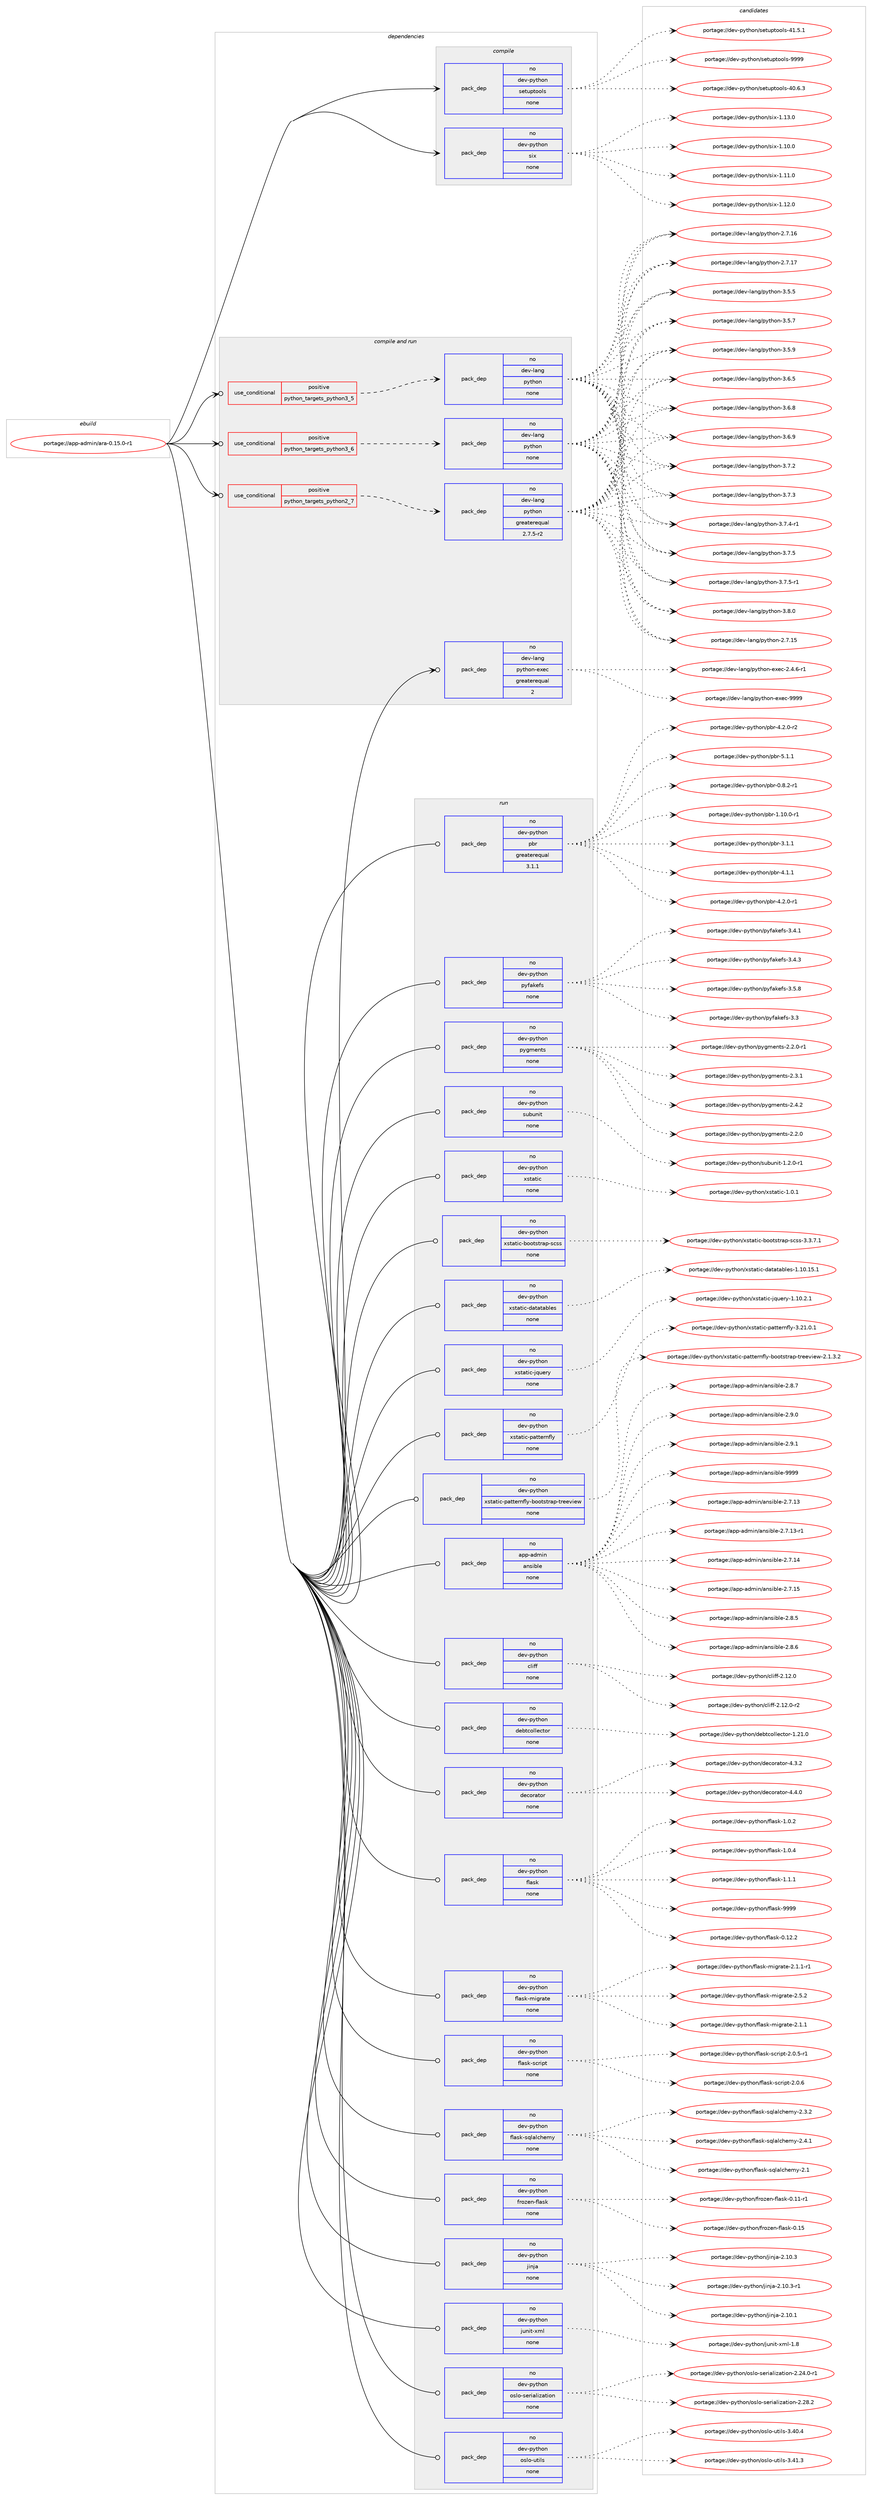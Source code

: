digraph prolog {

# *************
# Graph options
# *************

newrank=true;
concentrate=true;
compound=true;
graph [rankdir=LR,fontname=Helvetica,fontsize=10,ranksep=1.5];#, ranksep=2.5, nodesep=0.2];
edge  [arrowhead=vee];
node  [fontname=Helvetica,fontsize=10];

# **********
# The ebuild
# **********

subgraph cluster_leftcol {
color=gray;
rank=same;
label=<<i>ebuild</i>>;
id [label="portage://app-admin/ara-0.15.0-r1", color=red, width=4, href="../app-admin/ara-0.15.0-r1.svg"];
}

# ****************
# The dependencies
# ****************

subgraph cluster_midcol {
color=gray;
label=<<i>dependencies</i>>;
subgraph cluster_compile {
fillcolor="#eeeeee";
style=filled;
label=<<i>compile</i>>;
subgraph pack1042 {
dependency1265 [label=<<TABLE BORDER="0" CELLBORDER="1" CELLSPACING="0" CELLPADDING="4" WIDTH="220"><TR><TD ROWSPAN="6" CELLPADDING="30">pack_dep</TD></TR><TR><TD WIDTH="110">no</TD></TR><TR><TD>dev-python</TD></TR><TR><TD>setuptools</TD></TR><TR><TD>none</TD></TR><TR><TD></TD></TR></TABLE>>, shape=none, color=blue];
}
id:e -> dependency1265:w [weight=20,style="solid",arrowhead="vee"];
subgraph pack1043 {
dependency1266 [label=<<TABLE BORDER="0" CELLBORDER="1" CELLSPACING="0" CELLPADDING="4" WIDTH="220"><TR><TD ROWSPAN="6" CELLPADDING="30">pack_dep</TD></TR><TR><TD WIDTH="110">no</TD></TR><TR><TD>dev-python</TD></TR><TR><TD>six</TD></TR><TR><TD>none</TD></TR><TR><TD></TD></TR></TABLE>>, shape=none, color=blue];
}
id:e -> dependency1266:w [weight=20,style="solid",arrowhead="vee"];
}
subgraph cluster_compileandrun {
fillcolor="#eeeeee";
style=filled;
label=<<i>compile and run</i>>;
subgraph cond208 {
dependency1267 [label=<<TABLE BORDER="0" CELLBORDER="1" CELLSPACING="0" CELLPADDING="4"><TR><TD ROWSPAN="3" CELLPADDING="10">use_conditional</TD></TR><TR><TD>positive</TD></TR><TR><TD>python_targets_python2_7</TD></TR></TABLE>>, shape=none, color=red];
subgraph pack1044 {
dependency1268 [label=<<TABLE BORDER="0" CELLBORDER="1" CELLSPACING="0" CELLPADDING="4" WIDTH="220"><TR><TD ROWSPAN="6" CELLPADDING="30">pack_dep</TD></TR><TR><TD WIDTH="110">no</TD></TR><TR><TD>dev-lang</TD></TR><TR><TD>python</TD></TR><TR><TD>greaterequal</TD></TR><TR><TD>2.7.5-r2</TD></TR></TABLE>>, shape=none, color=blue];
}
dependency1267:e -> dependency1268:w [weight=20,style="dashed",arrowhead="vee"];
}
id:e -> dependency1267:w [weight=20,style="solid",arrowhead="odotvee"];
subgraph cond209 {
dependency1269 [label=<<TABLE BORDER="0" CELLBORDER="1" CELLSPACING="0" CELLPADDING="4"><TR><TD ROWSPAN="3" CELLPADDING="10">use_conditional</TD></TR><TR><TD>positive</TD></TR><TR><TD>python_targets_python3_5</TD></TR></TABLE>>, shape=none, color=red];
subgraph pack1045 {
dependency1270 [label=<<TABLE BORDER="0" CELLBORDER="1" CELLSPACING="0" CELLPADDING="4" WIDTH="220"><TR><TD ROWSPAN="6" CELLPADDING="30">pack_dep</TD></TR><TR><TD WIDTH="110">no</TD></TR><TR><TD>dev-lang</TD></TR><TR><TD>python</TD></TR><TR><TD>none</TD></TR><TR><TD></TD></TR></TABLE>>, shape=none, color=blue];
}
dependency1269:e -> dependency1270:w [weight=20,style="dashed",arrowhead="vee"];
}
id:e -> dependency1269:w [weight=20,style="solid",arrowhead="odotvee"];
subgraph cond210 {
dependency1271 [label=<<TABLE BORDER="0" CELLBORDER="1" CELLSPACING="0" CELLPADDING="4"><TR><TD ROWSPAN="3" CELLPADDING="10">use_conditional</TD></TR><TR><TD>positive</TD></TR><TR><TD>python_targets_python3_6</TD></TR></TABLE>>, shape=none, color=red];
subgraph pack1046 {
dependency1272 [label=<<TABLE BORDER="0" CELLBORDER="1" CELLSPACING="0" CELLPADDING="4" WIDTH="220"><TR><TD ROWSPAN="6" CELLPADDING="30">pack_dep</TD></TR><TR><TD WIDTH="110">no</TD></TR><TR><TD>dev-lang</TD></TR><TR><TD>python</TD></TR><TR><TD>none</TD></TR><TR><TD></TD></TR></TABLE>>, shape=none, color=blue];
}
dependency1271:e -> dependency1272:w [weight=20,style="dashed",arrowhead="vee"];
}
id:e -> dependency1271:w [weight=20,style="solid",arrowhead="odotvee"];
subgraph pack1047 {
dependency1273 [label=<<TABLE BORDER="0" CELLBORDER="1" CELLSPACING="0" CELLPADDING="4" WIDTH="220"><TR><TD ROWSPAN="6" CELLPADDING="30">pack_dep</TD></TR><TR><TD WIDTH="110">no</TD></TR><TR><TD>dev-lang</TD></TR><TR><TD>python-exec</TD></TR><TR><TD>greaterequal</TD></TR><TR><TD>2</TD></TR></TABLE>>, shape=none, color=blue];
}
id:e -> dependency1273:w [weight=20,style="solid",arrowhead="odotvee"];
}
subgraph cluster_run {
fillcolor="#eeeeee";
style=filled;
label=<<i>run</i>>;
subgraph pack1048 {
dependency1274 [label=<<TABLE BORDER="0" CELLBORDER="1" CELLSPACING="0" CELLPADDING="4" WIDTH="220"><TR><TD ROWSPAN="6" CELLPADDING="30">pack_dep</TD></TR><TR><TD WIDTH="110">no</TD></TR><TR><TD>app-admin</TD></TR><TR><TD>ansible</TD></TR><TR><TD>none</TD></TR><TR><TD></TD></TR></TABLE>>, shape=none, color=blue];
}
id:e -> dependency1274:w [weight=20,style="solid",arrowhead="odot"];
subgraph pack1049 {
dependency1275 [label=<<TABLE BORDER="0" CELLBORDER="1" CELLSPACING="0" CELLPADDING="4" WIDTH="220"><TR><TD ROWSPAN="6" CELLPADDING="30">pack_dep</TD></TR><TR><TD WIDTH="110">no</TD></TR><TR><TD>dev-python</TD></TR><TR><TD>cliff</TD></TR><TR><TD>none</TD></TR><TR><TD></TD></TR></TABLE>>, shape=none, color=blue];
}
id:e -> dependency1275:w [weight=20,style="solid",arrowhead="odot"];
subgraph pack1050 {
dependency1276 [label=<<TABLE BORDER="0" CELLBORDER="1" CELLSPACING="0" CELLPADDING="4" WIDTH="220"><TR><TD ROWSPAN="6" CELLPADDING="30">pack_dep</TD></TR><TR><TD WIDTH="110">no</TD></TR><TR><TD>dev-python</TD></TR><TR><TD>debtcollector</TD></TR><TR><TD>none</TD></TR><TR><TD></TD></TR></TABLE>>, shape=none, color=blue];
}
id:e -> dependency1276:w [weight=20,style="solid",arrowhead="odot"];
subgraph pack1051 {
dependency1277 [label=<<TABLE BORDER="0" CELLBORDER="1" CELLSPACING="0" CELLPADDING="4" WIDTH="220"><TR><TD ROWSPAN="6" CELLPADDING="30">pack_dep</TD></TR><TR><TD WIDTH="110">no</TD></TR><TR><TD>dev-python</TD></TR><TR><TD>decorator</TD></TR><TR><TD>none</TD></TR><TR><TD></TD></TR></TABLE>>, shape=none, color=blue];
}
id:e -> dependency1277:w [weight=20,style="solid",arrowhead="odot"];
subgraph pack1052 {
dependency1278 [label=<<TABLE BORDER="0" CELLBORDER="1" CELLSPACING="0" CELLPADDING="4" WIDTH="220"><TR><TD ROWSPAN="6" CELLPADDING="30">pack_dep</TD></TR><TR><TD WIDTH="110">no</TD></TR><TR><TD>dev-python</TD></TR><TR><TD>flask</TD></TR><TR><TD>none</TD></TR><TR><TD></TD></TR></TABLE>>, shape=none, color=blue];
}
id:e -> dependency1278:w [weight=20,style="solid",arrowhead="odot"];
subgraph pack1053 {
dependency1279 [label=<<TABLE BORDER="0" CELLBORDER="1" CELLSPACING="0" CELLPADDING="4" WIDTH="220"><TR><TD ROWSPAN="6" CELLPADDING="30">pack_dep</TD></TR><TR><TD WIDTH="110">no</TD></TR><TR><TD>dev-python</TD></TR><TR><TD>flask-migrate</TD></TR><TR><TD>none</TD></TR><TR><TD></TD></TR></TABLE>>, shape=none, color=blue];
}
id:e -> dependency1279:w [weight=20,style="solid",arrowhead="odot"];
subgraph pack1054 {
dependency1280 [label=<<TABLE BORDER="0" CELLBORDER="1" CELLSPACING="0" CELLPADDING="4" WIDTH="220"><TR><TD ROWSPAN="6" CELLPADDING="30">pack_dep</TD></TR><TR><TD WIDTH="110">no</TD></TR><TR><TD>dev-python</TD></TR><TR><TD>flask-script</TD></TR><TR><TD>none</TD></TR><TR><TD></TD></TR></TABLE>>, shape=none, color=blue];
}
id:e -> dependency1280:w [weight=20,style="solid",arrowhead="odot"];
subgraph pack1055 {
dependency1281 [label=<<TABLE BORDER="0" CELLBORDER="1" CELLSPACING="0" CELLPADDING="4" WIDTH="220"><TR><TD ROWSPAN="6" CELLPADDING="30">pack_dep</TD></TR><TR><TD WIDTH="110">no</TD></TR><TR><TD>dev-python</TD></TR><TR><TD>flask-sqlalchemy</TD></TR><TR><TD>none</TD></TR><TR><TD></TD></TR></TABLE>>, shape=none, color=blue];
}
id:e -> dependency1281:w [weight=20,style="solid",arrowhead="odot"];
subgraph pack1056 {
dependency1282 [label=<<TABLE BORDER="0" CELLBORDER="1" CELLSPACING="0" CELLPADDING="4" WIDTH="220"><TR><TD ROWSPAN="6" CELLPADDING="30">pack_dep</TD></TR><TR><TD WIDTH="110">no</TD></TR><TR><TD>dev-python</TD></TR><TR><TD>frozen-flask</TD></TR><TR><TD>none</TD></TR><TR><TD></TD></TR></TABLE>>, shape=none, color=blue];
}
id:e -> dependency1282:w [weight=20,style="solid",arrowhead="odot"];
subgraph pack1057 {
dependency1283 [label=<<TABLE BORDER="0" CELLBORDER="1" CELLSPACING="0" CELLPADDING="4" WIDTH="220"><TR><TD ROWSPAN="6" CELLPADDING="30">pack_dep</TD></TR><TR><TD WIDTH="110">no</TD></TR><TR><TD>dev-python</TD></TR><TR><TD>jinja</TD></TR><TR><TD>none</TD></TR><TR><TD></TD></TR></TABLE>>, shape=none, color=blue];
}
id:e -> dependency1283:w [weight=20,style="solid",arrowhead="odot"];
subgraph pack1058 {
dependency1284 [label=<<TABLE BORDER="0" CELLBORDER="1" CELLSPACING="0" CELLPADDING="4" WIDTH="220"><TR><TD ROWSPAN="6" CELLPADDING="30">pack_dep</TD></TR><TR><TD WIDTH="110">no</TD></TR><TR><TD>dev-python</TD></TR><TR><TD>junit-xml</TD></TR><TR><TD>none</TD></TR><TR><TD></TD></TR></TABLE>>, shape=none, color=blue];
}
id:e -> dependency1284:w [weight=20,style="solid",arrowhead="odot"];
subgraph pack1059 {
dependency1285 [label=<<TABLE BORDER="0" CELLBORDER="1" CELLSPACING="0" CELLPADDING="4" WIDTH="220"><TR><TD ROWSPAN="6" CELLPADDING="30">pack_dep</TD></TR><TR><TD WIDTH="110">no</TD></TR><TR><TD>dev-python</TD></TR><TR><TD>oslo-serialization</TD></TR><TR><TD>none</TD></TR><TR><TD></TD></TR></TABLE>>, shape=none, color=blue];
}
id:e -> dependency1285:w [weight=20,style="solid",arrowhead="odot"];
subgraph pack1060 {
dependency1286 [label=<<TABLE BORDER="0" CELLBORDER="1" CELLSPACING="0" CELLPADDING="4" WIDTH="220"><TR><TD ROWSPAN="6" CELLPADDING="30">pack_dep</TD></TR><TR><TD WIDTH="110">no</TD></TR><TR><TD>dev-python</TD></TR><TR><TD>oslo-utils</TD></TR><TR><TD>none</TD></TR><TR><TD></TD></TR></TABLE>>, shape=none, color=blue];
}
id:e -> dependency1286:w [weight=20,style="solid",arrowhead="odot"];
subgraph pack1061 {
dependency1287 [label=<<TABLE BORDER="0" CELLBORDER="1" CELLSPACING="0" CELLPADDING="4" WIDTH="220"><TR><TD ROWSPAN="6" CELLPADDING="30">pack_dep</TD></TR><TR><TD WIDTH="110">no</TD></TR><TR><TD>dev-python</TD></TR><TR><TD>pbr</TD></TR><TR><TD>greaterequal</TD></TR><TR><TD>3.1.1</TD></TR></TABLE>>, shape=none, color=blue];
}
id:e -> dependency1287:w [weight=20,style="solid",arrowhead="odot"];
subgraph pack1062 {
dependency1288 [label=<<TABLE BORDER="0" CELLBORDER="1" CELLSPACING="0" CELLPADDING="4" WIDTH="220"><TR><TD ROWSPAN="6" CELLPADDING="30">pack_dep</TD></TR><TR><TD WIDTH="110">no</TD></TR><TR><TD>dev-python</TD></TR><TR><TD>pyfakefs</TD></TR><TR><TD>none</TD></TR><TR><TD></TD></TR></TABLE>>, shape=none, color=blue];
}
id:e -> dependency1288:w [weight=20,style="solid",arrowhead="odot"];
subgraph pack1063 {
dependency1289 [label=<<TABLE BORDER="0" CELLBORDER="1" CELLSPACING="0" CELLPADDING="4" WIDTH="220"><TR><TD ROWSPAN="6" CELLPADDING="30">pack_dep</TD></TR><TR><TD WIDTH="110">no</TD></TR><TR><TD>dev-python</TD></TR><TR><TD>pygments</TD></TR><TR><TD>none</TD></TR><TR><TD></TD></TR></TABLE>>, shape=none, color=blue];
}
id:e -> dependency1289:w [weight=20,style="solid",arrowhead="odot"];
subgraph pack1064 {
dependency1290 [label=<<TABLE BORDER="0" CELLBORDER="1" CELLSPACING="0" CELLPADDING="4" WIDTH="220"><TR><TD ROWSPAN="6" CELLPADDING="30">pack_dep</TD></TR><TR><TD WIDTH="110">no</TD></TR><TR><TD>dev-python</TD></TR><TR><TD>subunit</TD></TR><TR><TD>none</TD></TR><TR><TD></TD></TR></TABLE>>, shape=none, color=blue];
}
id:e -> dependency1290:w [weight=20,style="solid",arrowhead="odot"];
subgraph pack1065 {
dependency1291 [label=<<TABLE BORDER="0" CELLBORDER="1" CELLSPACING="0" CELLPADDING="4" WIDTH="220"><TR><TD ROWSPAN="6" CELLPADDING="30">pack_dep</TD></TR><TR><TD WIDTH="110">no</TD></TR><TR><TD>dev-python</TD></TR><TR><TD>xstatic</TD></TR><TR><TD>none</TD></TR><TR><TD></TD></TR></TABLE>>, shape=none, color=blue];
}
id:e -> dependency1291:w [weight=20,style="solid",arrowhead="odot"];
subgraph pack1066 {
dependency1292 [label=<<TABLE BORDER="0" CELLBORDER="1" CELLSPACING="0" CELLPADDING="4" WIDTH="220"><TR><TD ROWSPAN="6" CELLPADDING="30">pack_dep</TD></TR><TR><TD WIDTH="110">no</TD></TR><TR><TD>dev-python</TD></TR><TR><TD>xstatic-bootstrap-scss</TD></TR><TR><TD>none</TD></TR><TR><TD></TD></TR></TABLE>>, shape=none, color=blue];
}
id:e -> dependency1292:w [weight=20,style="solid",arrowhead="odot"];
subgraph pack1067 {
dependency1293 [label=<<TABLE BORDER="0" CELLBORDER="1" CELLSPACING="0" CELLPADDING="4" WIDTH="220"><TR><TD ROWSPAN="6" CELLPADDING="30">pack_dep</TD></TR><TR><TD WIDTH="110">no</TD></TR><TR><TD>dev-python</TD></TR><TR><TD>xstatic-datatables</TD></TR><TR><TD>none</TD></TR><TR><TD></TD></TR></TABLE>>, shape=none, color=blue];
}
id:e -> dependency1293:w [weight=20,style="solid",arrowhead="odot"];
subgraph pack1068 {
dependency1294 [label=<<TABLE BORDER="0" CELLBORDER="1" CELLSPACING="0" CELLPADDING="4" WIDTH="220"><TR><TD ROWSPAN="6" CELLPADDING="30">pack_dep</TD></TR><TR><TD WIDTH="110">no</TD></TR><TR><TD>dev-python</TD></TR><TR><TD>xstatic-jquery</TD></TR><TR><TD>none</TD></TR><TR><TD></TD></TR></TABLE>>, shape=none, color=blue];
}
id:e -> dependency1294:w [weight=20,style="solid",arrowhead="odot"];
subgraph pack1069 {
dependency1295 [label=<<TABLE BORDER="0" CELLBORDER="1" CELLSPACING="0" CELLPADDING="4" WIDTH="220"><TR><TD ROWSPAN="6" CELLPADDING="30">pack_dep</TD></TR><TR><TD WIDTH="110">no</TD></TR><TR><TD>dev-python</TD></TR><TR><TD>xstatic-patternfly</TD></TR><TR><TD>none</TD></TR><TR><TD></TD></TR></TABLE>>, shape=none, color=blue];
}
id:e -> dependency1295:w [weight=20,style="solid",arrowhead="odot"];
subgraph pack1070 {
dependency1296 [label=<<TABLE BORDER="0" CELLBORDER="1" CELLSPACING="0" CELLPADDING="4" WIDTH="220"><TR><TD ROWSPAN="6" CELLPADDING="30">pack_dep</TD></TR><TR><TD WIDTH="110">no</TD></TR><TR><TD>dev-python</TD></TR><TR><TD>xstatic-patternfly-bootstrap-treeview</TD></TR><TR><TD>none</TD></TR><TR><TD></TD></TR></TABLE>>, shape=none, color=blue];
}
id:e -> dependency1296:w [weight=20,style="solid",arrowhead="odot"];
}
}

# **************
# The candidates
# **************

subgraph cluster_choices {
rank=same;
color=gray;
label=<<i>candidates</i>>;

subgraph choice1042 {
color=black;
nodesep=1;
choiceportage100101118451121211161041111104711510111611711211611111110811545524846544651 [label="portage://dev-python/setuptools-40.6.3", color=red, width=4,href="../dev-python/setuptools-40.6.3.svg"];
choiceportage100101118451121211161041111104711510111611711211611111110811545524946534649 [label="portage://dev-python/setuptools-41.5.1", color=red, width=4,href="../dev-python/setuptools-41.5.1.svg"];
choiceportage10010111845112121116104111110471151011161171121161111111081154557575757 [label="portage://dev-python/setuptools-9999", color=red, width=4,href="../dev-python/setuptools-9999.svg"];
dependency1265:e -> choiceportage100101118451121211161041111104711510111611711211611111110811545524846544651:w [style=dotted,weight="100"];
dependency1265:e -> choiceportage100101118451121211161041111104711510111611711211611111110811545524946534649:w [style=dotted,weight="100"];
dependency1265:e -> choiceportage10010111845112121116104111110471151011161171121161111111081154557575757:w [style=dotted,weight="100"];
}
subgraph choice1043 {
color=black;
nodesep=1;
choiceportage100101118451121211161041111104711510512045494649484648 [label="portage://dev-python/six-1.10.0", color=red, width=4,href="../dev-python/six-1.10.0.svg"];
choiceportage100101118451121211161041111104711510512045494649494648 [label="portage://dev-python/six-1.11.0", color=red, width=4,href="../dev-python/six-1.11.0.svg"];
choiceportage100101118451121211161041111104711510512045494649504648 [label="portage://dev-python/six-1.12.0", color=red, width=4,href="../dev-python/six-1.12.0.svg"];
choiceportage100101118451121211161041111104711510512045494649514648 [label="portage://dev-python/six-1.13.0", color=red, width=4,href="../dev-python/six-1.13.0.svg"];
dependency1266:e -> choiceportage100101118451121211161041111104711510512045494649484648:w [style=dotted,weight="100"];
dependency1266:e -> choiceportage100101118451121211161041111104711510512045494649494648:w [style=dotted,weight="100"];
dependency1266:e -> choiceportage100101118451121211161041111104711510512045494649504648:w [style=dotted,weight="100"];
dependency1266:e -> choiceportage100101118451121211161041111104711510512045494649514648:w [style=dotted,weight="100"];
}
subgraph choice1044 {
color=black;
nodesep=1;
choiceportage10010111845108971101034711212111610411111045504655464953 [label="portage://dev-lang/python-2.7.15", color=red, width=4,href="../dev-lang/python-2.7.15.svg"];
choiceportage10010111845108971101034711212111610411111045504655464954 [label="portage://dev-lang/python-2.7.16", color=red, width=4,href="../dev-lang/python-2.7.16.svg"];
choiceportage10010111845108971101034711212111610411111045504655464955 [label="portage://dev-lang/python-2.7.17", color=red, width=4,href="../dev-lang/python-2.7.17.svg"];
choiceportage100101118451089711010347112121116104111110455146534653 [label="portage://dev-lang/python-3.5.5", color=red, width=4,href="../dev-lang/python-3.5.5.svg"];
choiceportage100101118451089711010347112121116104111110455146534655 [label="portage://dev-lang/python-3.5.7", color=red, width=4,href="../dev-lang/python-3.5.7.svg"];
choiceportage100101118451089711010347112121116104111110455146534657 [label="portage://dev-lang/python-3.5.9", color=red, width=4,href="../dev-lang/python-3.5.9.svg"];
choiceportage100101118451089711010347112121116104111110455146544653 [label="portage://dev-lang/python-3.6.5", color=red, width=4,href="../dev-lang/python-3.6.5.svg"];
choiceportage100101118451089711010347112121116104111110455146544656 [label="portage://dev-lang/python-3.6.8", color=red, width=4,href="../dev-lang/python-3.6.8.svg"];
choiceportage100101118451089711010347112121116104111110455146544657 [label="portage://dev-lang/python-3.6.9", color=red, width=4,href="../dev-lang/python-3.6.9.svg"];
choiceportage100101118451089711010347112121116104111110455146554650 [label="portage://dev-lang/python-3.7.2", color=red, width=4,href="../dev-lang/python-3.7.2.svg"];
choiceportage100101118451089711010347112121116104111110455146554651 [label="portage://dev-lang/python-3.7.3", color=red, width=4,href="../dev-lang/python-3.7.3.svg"];
choiceportage1001011184510897110103471121211161041111104551465546524511449 [label="portage://dev-lang/python-3.7.4-r1", color=red, width=4,href="../dev-lang/python-3.7.4-r1.svg"];
choiceportage100101118451089711010347112121116104111110455146554653 [label="portage://dev-lang/python-3.7.5", color=red, width=4,href="../dev-lang/python-3.7.5.svg"];
choiceportage1001011184510897110103471121211161041111104551465546534511449 [label="portage://dev-lang/python-3.7.5-r1", color=red, width=4,href="../dev-lang/python-3.7.5-r1.svg"];
choiceportage100101118451089711010347112121116104111110455146564648 [label="portage://dev-lang/python-3.8.0", color=red, width=4,href="../dev-lang/python-3.8.0.svg"];
dependency1268:e -> choiceportage10010111845108971101034711212111610411111045504655464953:w [style=dotted,weight="100"];
dependency1268:e -> choiceportage10010111845108971101034711212111610411111045504655464954:w [style=dotted,weight="100"];
dependency1268:e -> choiceportage10010111845108971101034711212111610411111045504655464955:w [style=dotted,weight="100"];
dependency1268:e -> choiceportage100101118451089711010347112121116104111110455146534653:w [style=dotted,weight="100"];
dependency1268:e -> choiceportage100101118451089711010347112121116104111110455146534655:w [style=dotted,weight="100"];
dependency1268:e -> choiceportage100101118451089711010347112121116104111110455146534657:w [style=dotted,weight="100"];
dependency1268:e -> choiceportage100101118451089711010347112121116104111110455146544653:w [style=dotted,weight="100"];
dependency1268:e -> choiceportage100101118451089711010347112121116104111110455146544656:w [style=dotted,weight="100"];
dependency1268:e -> choiceportage100101118451089711010347112121116104111110455146544657:w [style=dotted,weight="100"];
dependency1268:e -> choiceportage100101118451089711010347112121116104111110455146554650:w [style=dotted,weight="100"];
dependency1268:e -> choiceportage100101118451089711010347112121116104111110455146554651:w [style=dotted,weight="100"];
dependency1268:e -> choiceportage1001011184510897110103471121211161041111104551465546524511449:w [style=dotted,weight="100"];
dependency1268:e -> choiceportage100101118451089711010347112121116104111110455146554653:w [style=dotted,weight="100"];
dependency1268:e -> choiceportage1001011184510897110103471121211161041111104551465546534511449:w [style=dotted,weight="100"];
dependency1268:e -> choiceportage100101118451089711010347112121116104111110455146564648:w [style=dotted,weight="100"];
}
subgraph choice1045 {
color=black;
nodesep=1;
choiceportage10010111845108971101034711212111610411111045504655464953 [label="portage://dev-lang/python-2.7.15", color=red, width=4,href="../dev-lang/python-2.7.15.svg"];
choiceportage10010111845108971101034711212111610411111045504655464954 [label="portage://dev-lang/python-2.7.16", color=red, width=4,href="../dev-lang/python-2.7.16.svg"];
choiceportage10010111845108971101034711212111610411111045504655464955 [label="portage://dev-lang/python-2.7.17", color=red, width=4,href="../dev-lang/python-2.7.17.svg"];
choiceportage100101118451089711010347112121116104111110455146534653 [label="portage://dev-lang/python-3.5.5", color=red, width=4,href="../dev-lang/python-3.5.5.svg"];
choiceportage100101118451089711010347112121116104111110455146534655 [label="portage://dev-lang/python-3.5.7", color=red, width=4,href="../dev-lang/python-3.5.7.svg"];
choiceportage100101118451089711010347112121116104111110455146534657 [label="portage://dev-lang/python-3.5.9", color=red, width=4,href="../dev-lang/python-3.5.9.svg"];
choiceportage100101118451089711010347112121116104111110455146544653 [label="portage://dev-lang/python-3.6.5", color=red, width=4,href="../dev-lang/python-3.6.5.svg"];
choiceportage100101118451089711010347112121116104111110455146544656 [label="portage://dev-lang/python-3.6.8", color=red, width=4,href="../dev-lang/python-3.6.8.svg"];
choiceportage100101118451089711010347112121116104111110455146544657 [label="portage://dev-lang/python-3.6.9", color=red, width=4,href="../dev-lang/python-3.6.9.svg"];
choiceportage100101118451089711010347112121116104111110455146554650 [label="portage://dev-lang/python-3.7.2", color=red, width=4,href="../dev-lang/python-3.7.2.svg"];
choiceportage100101118451089711010347112121116104111110455146554651 [label="portage://dev-lang/python-3.7.3", color=red, width=4,href="../dev-lang/python-3.7.3.svg"];
choiceportage1001011184510897110103471121211161041111104551465546524511449 [label="portage://dev-lang/python-3.7.4-r1", color=red, width=4,href="../dev-lang/python-3.7.4-r1.svg"];
choiceportage100101118451089711010347112121116104111110455146554653 [label="portage://dev-lang/python-3.7.5", color=red, width=4,href="../dev-lang/python-3.7.5.svg"];
choiceportage1001011184510897110103471121211161041111104551465546534511449 [label="portage://dev-lang/python-3.7.5-r1", color=red, width=4,href="../dev-lang/python-3.7.5-r1.svg"];
choiceportage100101118451089711010347112121116104111110455146564648 [label="portage://dev-lang/python-3.8.0", color=red, width=4,href="../dev-lang/python-3.8.0.svg"];
dependency1270:e -> choiceportage10010111845108971101034711212111610411111045504655464953:w [style=dotted,weight="100"];
dependency1270:e -> choiceportage10010111845108971101034711212111610411111045504655464954:w [style=dotted,weight="100"];
dependency1270:e -> choiceportage10010111845108971101034711212111610411111045504655464955:w [style=dotted,weight="100"];
dependency1270:e -> choiceportage100101118451089711010347112121116104111110455146534653:w [style=dotted,weight="100"];
dependency1270:e -> choiceportage100101118451089711010347112121116104111110455146534655:w [style=dotted,weight="100"];
dependency1270:e -> choiceportage100101118451089711010347112121116104111110455146534657:w [style=dotted,weight="100"];
dependency1270:e -> choiceportage100101118451089711010347112121116104111110455146544653:w [style=dotted,weight="100"];
dependency1270:e -> choiceportage100101118451089711010347112121116104111110455146544656:w [style=dotted,weight="100"];
dependency1270:e -> choiceportage100101118451089711010347112121116104111110455146544657:w [style=dotted,weight="100"];
dependency1270:e -> choiceportage100101118451089711010347112121116104111110455146554650:w [style=dotted,weight="100"];
dependency1270:e -> choiceportage100101118451089711010347112121116104111110455146554651:w [style=dotted,weight="100"];
dependency1270:e -> choiceportage1001011184510897110103471121211161041111104551465546524511449:w [style=dotted,weight="100"];
dependency1270:e -> choiceportage100101118451089711010347112121116104111110455146554653:w [style=dotted,weight="100"];
dependency1270:e -> choiceportage1001011184510897110103471121211161041111104551465546534511449:w [style=dotted,weight="100"];
dependency1270:e -> choiceportage100101118451089711010347112121116104111110455146564648:w [style=dotted,weight="100"];
}
subgraph choice1046 {
color=black;
nodesep=1;
choiceportage10010111845108971101034711212111610411111045504655464953 [label="portage://dev-lang/python-2.7.15", color=red, width=4,href="../dev-lang/python-2.7.15.svg"];
choiceportage10010111845108971101034711212111610411111045504655464954 [label="portage://dev-lang/python-2.7.16", color=red, width=4,href="../dev-lang/python-2.7.16.svg"];
choiceportage10010111845108971101034711212111610411111045504655464955 [label="portage://dev-lang/python-2.7.17", color=red, width=4,href="../dev-lang/python-2.7.17.svg"];
choiceportage100101118451089711010347112121116104111110455146534653 [label="portage://dev-lang/python-3.5.5", color=red, width=4,href="../dev-lang/python-3.5.5.svg"];
choiceportage100101118451089711010347112121116104111110455146534655 [label="portage://dev-lang/python-3.5.7", color=red, width=4,href="../dev-lang/python-3.5.7.svg"];
choiceportage100101118451089711010347112121116104111110455146534657 [label="portage://dev-lang/python-3.5.9", color=red, width=4,href="../dev-lang/python-3.5.9.svg"];
choiceportage100101118451089711010347112121116104111110455146544653 [label="portage://dev-lang/python-3.6.5", color=red, width=4,href="../dev-lang/python-3.6.5.svg"];
choiceportage100101118451089711010347112121116104111110455146544656 [label="portage://dev-lang/python-3.6.8", color=red, width=4,href="../dev-lang/python-3.6.8.svg"];
choiceportage100101118451089711010347112121116104111110455146544657 [label="portage://dev-lang/python-3.6.9", color=red, width=4,href="../dev-lang/python-3.6.9.svg"];
choiceportage100101118451089711010347112121116104111110455146554650 [label="portage://dev-lang/python-3.7.2", color=red, width=4,href="../dev-lang/python-3.7.2.svg"];
choiceportage100101118451089711010347112121116104111110455146554651 [label="portage://dev-lang/python-3.7.3", color=red, width=4,href="../dev-lang/python-3.7.3.svg"];
choiceportage1001011184510897110103471121211161041111104551465546524511449 [label="portage://dev-lang/python-3.7.4-r1", color=red, width=4,href="../dev-lang/python-3.7.4-r1.svg"];
choiceportage100101118451089711010347112121116104111110455146554653 [label="portage://dev-lang/python-3.7.5", color=red, width=4,href="../dev-lang/python-3.7.5.svg"];
choiceportage1001011184510897110103471121211161041111104551465546534511449 [label="portage://dev-lang/python-3.7.5-r1", color=red, width=4,href="../dev-lang/python-3.7.5-r1.svg"];
choiceportage100101118451089711010347112121116104111110455146564648 [label="portage://dev-lang/python-3.8.0", color=red, width=4,href="../dev-lang/python-3.8.0.svg"];
dependency1272:e -> choiceportage10010111845108971101034711212111610411111045504655464953:w [style=dotted,weight="100"];
dependency1272:e -> choiceportage10010111845108971101034711212111610411111045504655464954:w [style=dotted,weight="100"];
dependency1272:e -> choiceportage10010111845108971101034711212111610411111045504655464955:w [style=dotted,weight="100"];
dependency1272:e -> choiceportage100101118451089711010347112121116104111110455146534653:w [style=dotted,weight="100"];
dependency1272:e -> choiceportage100101118451089711010347112121116104111110455146534655:w [style=dotted,weight="100"];
dependency1272:e -> choiceportage100101118451089711010347112121116104111110455146534657:w [style=dotted,weight="100"];
dependency1272:e -> choiceportage100101118451089711010347112121116104111110455146544653:w [style=dotted,weight="100"];
dependency1272:e -> choiceportage100101118451089711010347112121116104111110455146544656:w [style=dotted,weight="100"];
dependency1272:e -> choiceportage100101118451089711010347112121116104111110455146544657:w [style=dotted,weight="100"];
dependency1272:e -> choiceportage100101118451089711010347112121116104111110455146554650:w [style=dotted,weight="100"];
dependency1272:e -> choiceportage100101118451089711010347112121116104111110455146554651:w [style=dotted,weight="100"];
dependency1272:e -> choiceportage1001011184510897110103471121211161041111104551465546524511449:w [style=dotted,weight="100"];
dependency1272:e -> choiceportage100101118451089711010347112121116104111110455146554653:w [style=dotted,weight="100"];
dependency1272:e -> choiceportage1001011184510897110103471121211161041111104551465546534511449:w [style=dotted,weight="100"];
dependency1272:e -> choiceportage100101118451089711010347112121116104111110455146564648:w [style=dotted,weight="100"];
}
subgraph choice1047 {
color=black;
nodesep=1;
choiceportage10010111845108971101034711212111610411111045101120101994550465246544511449 [label="portage://dev-lang/python-exec-2.4.6-r1", color=red, width=4,href="../dev-lang/python-exec-2.4.6-r1.svg"];
choiceportage10010111845108971101034711212111610411111045101120101994557575757 [label="portage://dev-lang/python-exec-9999", color=red, width=4,href="../dev-lang/python-exec-9999.svg"];
dependency1273:e -> choiceportage10010111845108971101034711212111610411111045101120101994550465246544511449:w [style=dotted,weight="100"];
dependency1273:e -> choiceportage10010111845108971101034711212111610411111045101120101994557575757:w [style=dotted,weight="100"];
}
subgraph choice1048 {
color=black;
nodesep=1;
choiceportage97112112459710010910511047971101151059810810145504655464951 [label="portage://app-admin/ansible-2.7.13", color=red, width=4,href="../app-admin/ansible-2.7.13.svg"];
choiceportage971121124597100109105110479711011510598108101455046554649514511449 [label="portage://app-admin/ansible-2.7.13-r1", color=red, width=4,href="../app-admin/ansible-2.7.13-r1.svg"];
choiceportage97112112459710010910511047971101151059810810145504655464952 [label="portage://app-admin/ansible-2.7.14", color=red, width=4,href="../app-admin/ansible-2.7.14.svg"];
choiceportage97112112459710010910511047971101151059810810145504655464953 [label="portage://app-admin/ansible-2.7.15", color=red, width=4,href="../app-admin/ansible-2.7.15.svg"];
choiceportage971121124597100109105110479711011510598108101455046564653 [label="portage://app-admin/ansible-2.8.5", color=red, width=4,href="../app-admin/ansible-2.8.5.svg"];
choiceportage971121124597100109105110479711011510598108101455046564654 [label="portage://app-admin/ansible-2.8.6", color=red, width=4,href="../app-admin/ansible-2.8.6.svg"];
choiceportage971121124597100109105110479711011510598108101455046564655 [label="portage://app-admin/ansible-2.8.7", color=red, width=4,href="../app-admin/ansible-2.8.7.svg"];
choiceportage971121124597100109105110479711011510598108101455046574648 [label="portage://app-admin/ansible-2.9.0", color=red, width=4,href="../app-admin/ansible-2.9.0.svg"];
choiceportage971121124597100109105110479711011510598108101455046574649 [label="portage://app-admin/ansible-2.9.1", color=red, width=4,href="../app-admin/ansible-2.9.1.svg"];
choiceportage9711211245971001091051104797110115105981081014557575757 [label="portage://app-admin/ansible-9999", color=red, width=4,href="../app-admin/ansible-9999.svg"];
dependency1274:e -> choiceportage97112112459710010910511047971101151059810810145504655464951:w [style=dotted,weight="100"];
dependency1274:e -> choiceportage971121124597100109105110479711011510598108101455046554649514511449:w [style=dotted,weight="100"];
dependency1274:e -> choiceportage97112112459710010910511047971101151059810810145504655464952:w [style=dotted,weight="100"];
dependency1274:e -> choiceportage97112112459710010910511047971101151059810810145504655464953:w [style=dotted,weight="100"];
dependency1274:e -> choiceportage971121124597100109105110479711011510598108101455046564653:w [style=dotted,weight="100"];
dependency1274:e -> choiceportage971121124597100109105110479711011510598108101455046564654:w [style=dotted,weight="100"];
dependency1274:e -> choiceportage971121124597100109105110479711011510598108101455046564655:w [style=dotted,weight="100"];
dependency1274:e -> choiceportage971121124597100109105110479711011510598108101455046574648:w [style=dotted,weight="100"];
dependency1274:e -> choiceportage971121124597100109105110479711011510598108101455046574649:w [style=dotted,weight="100"];
dependency1274:e -> choiceportage9711211245971001091051104797110115105981081014557575757:w [style=dotted,weight="100"];
}
subgraph choice1049 {
color=black;
nodesep=1;
choiceportage10010111845112121116104111110479910810510210245504649504648 [label="portage://dev-python/cliff-2.12.0", color=red, width=4,href="../dev-python/cliff-2.12.0.svg"];
choiceportage100101118451121211161041111104799108105102102455046495046484511450 [label="portage://dev-python/cliff-2.12.0-r2", color=red, width=4,href="../dev-python/cliff-2.12.0-r2.svg"];
dependency1275:e -> choiceportage10010111845112121116104111110479910810510210245504649504648:w [style=dotted,weight="100"];
dependency1275:e -> choiceportage100101118451121211161041111104799108105102102455046495046484511450:w [style=dotted,weight="100"];
}
subgraph choice1050 {
color=black;
nodesep=1;
choiceportage100101118451121211161041111104710010198116991111081081019911611111445494650494648 [label="portage://dev-python/debtcollector-1.21.0", color=red, width=4,href="../dev-python/debtcollector-1.21.0.svg"];
dependency1276:e -> choiceportage100101118451121211161041111104710010198116991111081081019911611111445494650494648:w [style=dotted,weight="100"];
}
subgraph choice1051 {
color=black;
nodesep=1;
choiceportage10010111845112121116104111110471001019911111497116111114455246514650 [label="portage://dev-python/decorator-4.3.2", color=red, width=4,href="../dev-python/decorator-4.3.2.svg"];
choiceportage10010111845112121116104111110471001019911111497116111114455246524648 [label="portage://dev-python/decorator-4.4.0", color=red, width=4,href="../dev-python/decorator-4.4.0.svg"];
dependency1277:e -> choiceportage10010111845112121116104111110471001019911111497116111114455246514650:w [style=dotted,weight="100"];
dependency1277:e -> choiceportage10010111845112121116104111110471001019911111497116111114455246524648:w [style=dotted,weight="100"];
}
subgraph choice1052 {
color=black;
nodesep=1;
choiceportage10010111845112121116104111110471021089711510745484649504650 [label="portage://dev-python/flask-0.12.2", color=red, width=4,href="../dev-python/flask-0.12.2.svg"];
choiceportage100101118451121211161041111104710210897115107454946484650 [label="portage://dev-python/flask-1.0.2", color=red, width=4,href="../dev-python/flask-1.0.2.svg"];
choiceportage100101118451121211161041111104710210897115107454946484652 [label="portage://dev-python/flask-1.0.4", color=red, width=4,href="../dev-python/flask-1.0.4.svg"];
choiceportage100101118451121211161041111104710210897115107454946494649 [label="portage://dev-python/flask-1.1.1", color=red, width=4,href="../dev-python/flask-1.1.1.svg"];
choiceportage1001011184511212111610411111047102108971151074557575757 [label="portage://dev-python/flask-9999", color=red, width=4,href="../dev-python/flask-9999.svg"];
dependency1278:e -> choiceportage10010111845112121116104111110471021089711510745484649504650:w [style=dotted,weight="100"];
dependency1278:e -> choiceportage100101118451121211161041111104710210897115107454946484650:w [style=dotted,weight="100"];
dependency1278:e -> choiceportage100101118451121211161041111104710210897115107454946484652:w [style=dotted,weight="100"];
dependency1278:e -> choiceportage100101118451121211161041111104710210897115107454946494649:w [style=dotted,weight="100"];
dependency1278:e -> choiceportage1001011184511212111610411111047102108971151074557575757:w [style=dotted,weight="100"];
}
subgraph choice1053 {
color=black;
nodesep=1;
choiceportage1001011184511212111610411111047102108971151074510910510311497116101455046494649 [label="portage://dev-python/flask-migrate-2.1.1", color=red, width=4,href="../dev-python/flask-migrate-2.1.1.svg"];
choiceportage10010111845112121116104111110471021089711510745109105103114971161014550464946494511449 [label="portage://dev-python/flask-migrate-2.1.1-r1", color=red, width=4,href="../dev-python/flask-migrate-2.1.1-r1.svg"];
choiceportage1001011184511212111610411111047102108971151074510910510311497116101455046534650 [label="portage://dev-python/flask-migrate-2.5.2", color=red, width=4,href="../dev-python/flask-migrate-2.5.2.svg"];
dependency1279:e -> choiceportage1001011184511212111610411111047102108971151074510910510311497116101455046494649:w [style=dotted,weight="100"];
dependency1279:e -> choiceportage10010111845112121116104111110471021089711510745109105103114971161014550464946494511449:w [style=dotted,weight="100"];
dependency1279:e -> choiceportage1001011184511212111610411111047102108971151074510910510311497116101455046534650:w [style=dotted,weight="100"];
}
subgraph choice1054 {
color=black;
nodesep=1;
choiceportage10010111845112121116104111110471021089711510745115991141051121164550464846534511449 [label="portage://dev-python/flask-script-2.0.5-r1", color=red, width=4,href="../dev-python/flask-script-2.0.5-r1.svg"];
choiceportage1001011184511212111610411111047102108971151074511599114105112116455046484654 [label="portage://dev-python/flask-script-2.0.6", color=red, width=4,href="../dev-python/flask-script-2.0.6.svg"];
dependency1280:e -> choiceportage10010111845112121116104111110471021089711510745115991141051121164550464846534511449:w [style=dotted,weight="100"];
dependency1280:e -> choiceportage1001011184511212111610411111047102108971151074511599114105112116455046484654:w [style=dotted,weight="100"];
}
subgraph choice1055 {
color=black;
nodesep=1;
choiceportage10010111845112121116104111110471021089711510745115113108971089910410110912145504649 [label="portage://dev-python/flask-sqlalchemy-2.1", color=red, width=4,href="../dev-python/flask-sqlalchemy-2.1.svg"];
choiceportage100101118451121211161041111104710210897115107451151131089710899104101109121455046514650 [label="portage://dev-python/flask-sqlalchemy-2.3.2", color=red, width=4,href="../dev-python/flask-sqlalchemy-2.3.2.svg"];
choiceportage100101118451121211161041111104710210897115107451151131089710899104101109121455046524649 [label="portage://dev-python/flask-sqlalchemy-2.4.1", color=red, width=4,href="../dev-python/flask-sqlalchemy-2.4.1.svg"];
dependency1281:e -> choiceportage10010111845112121116104111110471021089711510745115113108971089910410110912145504649:w [style=dotted,weight="100"];
dependency1281:e -> choiceportage100101118451121211161041111104710210897115107451151131089710899104101109121455046514650:w [style=dotted,weight="100"];
dependency1281:e -> choiceportage100101118451121211161041111104710210897115107451151131089710899104101109121455046524649:w [style=dotted,weight="100"];
}
subgraph choice1056 {
color=black;
nodesep=1;
choiceportage1001011184511212111610411111047102114111122101110451021089711510745484649494511449 [label="portage://dev-python/frozen-flask-0.11-r1", color=red, width=4,href="../dev-python/frozen-flask-0.11-r1.svg"];
choiceportage100101118451121211161041111104710211411112210111045102108971151074548464953 [label="portage://dev-python/frozen-flask-0.15", color=red, width=4,href="../dev-python/frozen-flask-0.15.svg"];
dependency1282:e -> choiceportage1001011184511212111610411111047102114111122101110451021089711510745484649494511449:w [style=dotted,weight="100"];
dependency1282:e -> choiceportage100101118451121211161041111104710211411112210111045102108971151074548464953:w [style=dotted,weight="100"];
}
subgraph choice1057 {
color=black;
nodesep=1;
choiceportage10010111845112121116104111110471061051101069745504649484649 [label="portage://dev-python/jinja-2.10.1", color=red, width=4,href="../dev-python/jinja-2.10.1.svg"];
choiceportage10010111845112121116104111110471061051101069745504649484651 [label="portage://dev-python/jinja-2.10.3", color=red, width=4,href="../dev-python/jinja-2.10.3.svg"];
choiceportage100101118451121211161041111104710610511010697455046494846514511449 [label="portage://dev-python/jinja-2.10.3-r1", color=red, width=4,href="../dev-python/jinja-2.10.3-r1.svg"];
dependency1283:e -> choiceportage10010111845112121116104111110471061051101069745504649484649:w [style=dotted,weight="100"];
dependency1283:e -> choiceportage10010111845112121116104111110471061051101069745504649484651:w [style=dotted,weight="100"];
dependency1283:e -> choiceportage100101118451121211161041111104710610511010697455046494846514511449:w [style=dotted,weight="100"];
}
subgraph choice1058 {
color=black;
nodesep=1;
choiceportage10010111845112121116104111110471061171101051164512010910845494656 [label="portage://dev-python/junit-xml-1.8", color=red, width=4,href="../dev-python/junit-xml-1.8.svg"];
dependency1284:e -> choiceportage10010111845112121116104111110471061171101051164512010910845494656:w [style=dotted,weight="100"];
}
subgraph choice1059 {
color=black;
nodesep=1;
choiceportage1001011184511212111610411111047111115108111451151011141059710810512297116105111110455046505246484511449 [label="portage://dev-python/oslo-serialization-2.24.0-r1", color=red, width=4,href="../dev-python/oslo-serialization-2.24.0-r1.svg"];
choiceportage100101118451121211161041111104711111510811145115101114105971081051229711610511111045504650564650 [label="portage://dev-python/oslo-serialization-2.28.2", color=red, width=4,href="../dev-python/oslo-serialization-2.28.2.svg"];
dependency1285:e -> choiceportage1001011184511212111610411111047111115108111451151011141059710810512297116105111110455046505246484511449:w [style=dotted,weight="100"];
dependency1285:e -> choiceportage100101118451121211161041111104711111510811145115101114105971081051229711610511111045504650564650:w [style=dotted,weight="100"];
}
subgraph choice1060 {
color=black;
nodesep=1;
choiceportage10010111845112121116104111110471111151081114511711610510811545514652484652 [label="portage://dev-python/oslo-utils-3.40.4", color=red, width=4,href="../dev-python/oslo-utils-3.40.4.svg"];
choiceportage10010111845112121116104111110471111151081114511711610510811545514652494651 [label="portage://dev-python/oslo-utils-3.41.3", color=red, width=4,href="../dev-python/oslo-utils-3.41.3.svg"];
dependency1286:e -> choiceportage10010111845112121116104111110471111151081114511711610510811545514652484652:w [style=dotted,weight="100"];
dependency1286:e -> choiceportage10010111845112121116104111110471111151081114511711610510811545514652494651:w [style=dotted,weight="100"];
}
subgraph choice1061 {
color=black;
nodesep=1;
choiceportage1001011184511212111610411111047112981144548465646504511449 [label="portage://dev-python/pbr-0.8.2-r1", color=red, width=4,href="../dev-python/pbr-0.8.2-r1.svg"];
choiceportage100101118451121211161041111104711298114454946494846484511449 [label="portage://dev-python/pbr-1.10.0-r1", color=red, width=4,href="../dev-python/pbr-1.10.0-r1.svg"];
choiceportage100101118451121211161041111104711298114455146494649 [label="portage://dev-python/pbr-3.1.1", color=red, width=4,href="../dev-python/pbr-3.1.1.svg"];
choiceportage100101118451121211161041111104711298114455246494649 [label="portage://dev-python/pbr-4.1.1", color=red, width=4,href="../dev-python/pbr-4.1.1.svg"];
choiceportage1001011184511212111610411111047112981144552465046484511449 [label="portage://dev-python/pbr-4.2.0-r1", color=red, width=4,href="../dev-python/pbr-4.2.0-r1.svg"];
choiceportage1001011184511212111610411111047112981144552465046484511450 [label="portage://dev-python/pbr-4.2.0-r2", color=red, width=4,href="../dev-python/pbr-4.2.0-r2.svg"];
choiceportage100101118451121211161041111104711298114455346494649 [label="portage://dev-python/pbr-5.1.1", color=red, width=4,href="../dev-python/pbr-5.1.1.svg"];
dependency1287:e -> choiceportage1001011184511212111610411111047112981144548465646504511449:w [style=dotted,weight="100"];
dependency1287:e -> choiceportage100101118451121211161041111104711298114454946494846484511449:w [style=dotted,weight="100"];
dependency1287:e -> choiceportage100101118451121211161041111104711298114455146494649:w [style=dotted,weight="100"];
dependency1287:e -> choiceportage100101118451121211161041111104711298114455246494649:w [style=dotted,weight="100"];
dependency1287:e -> choiceportage1001011184511212111610411111047112981144552465046484511449:w [style=dotted,weight="100"];
dependency1287:e -> choiceportage1001011184511212111610411111047112981144552465046484511450:w [style=dotted,weight="100"];
dependency1287:e -> choiceportage100101118451121211161041111104711298114455346494649:w [style=dotted,weight="100"];
}
subgraph choice1062 {
color=black;
nodesep=1;
choiceportage10010111845112121116104111110471121211029710710110211545514651 [label="portage://dev-python/pyfakefs-3.3", color=red, width=4,href="../dev-python/pyfakefs-3.3.svg"];
choiceportage100101118451121211161041111104711212110297107101102115455146524649 [label="portage://dev-python/pyfakefs-3.4.1", color=red, width=4,href="../dev-python/pyfakefs-3.4.1.svg"];
choiceportage100101118451121211161041111104711212110297107101102115455146524651 [label="portage://dev-python/pyfakefs-3.4.3", color=red, width=4,href="../dev-python/pyfakefs-3.4.3.svg"];
choiceportage100101118451121211161041111104711212110297107101102115455146534656 [label="portage://dev-python/pyfakefs-3.5.8", color=red, width=4,href="../dev-python/pyfakefs-3.5.8.svg"];
dependency1288:e -> choiceportage10010111845112121116104111110471121211029710710110211545514651:w [style=dotted,weight="100"];
dependency1288:e -> choiceportage100101118451121211161041111104711212110297107101102115455146524649:w [style=dotted,weight="100"];
dependency1288:e -> choiceportage100101118451121211161041111104711212110297107101102115455146524651:w [style=dotted,weight="100"];
dependency1288:e -> choiceportage100101118451121211161041111104711212110297107101102115455146534656:w [style=dotted,weight="100"];
}
subgraph choice1063 {
color=black;
nodesep=1;
choiceportage1001011184511212111610411111047112121103109101110116115455046504648 [label="portage://dev-python/pygments-2.2.0", color=red, width=4,href="../dev-python/pygments-2.2.0.svg"];
choiceportage10010111845112121116104111110471121211031091011101161154550465046484511449 [label="portage://dev-python/pygments-2.2.0-r1", color=red, width=4,href="../dev-python/pygments-2.2.0-r1.svg"];
choiceportage1001011184511212111610411111047112121103109101110116115455046514649 [label="portage://dev-python/pygments-2.3.1", color=red, width=4,href="../dev-python/pygments-2.3.1.svg"];
choiceportage1001011184511212111610411111047112121103109101110116115455046524650 [label="portage://dev-python/pygments-2.4.2", color=red, width=4,href="../dev-python/pygments-2.4.2.svg"];
dependency1289:e -> choiceportage1001011184511212111610411111047112121103109101110116115455046504648:w [style=dotted,weight="100"];
dependency1289:e -> choiceportage10010111845112121116104111110471121211031091011101161154550465046484511449:w [style=dotted,weight="100"];
dependency1289:e -> choiceportage1001011184511212111610411111047112121103109101110116115455046514649:w [style=dotted,weight="100"];
dependency1289:e -> choiceportage1001011184511212111610411111047112121103109101110116115455046524650:w [style=dotted,weight="100"];
}
subgraph choice1064 {
color=black;
nodesep=1;
choiceportage1001011184511212111610411111047115117981171101051164549465046484511449 [label="portage://dev-python/subunit-1.2.0-r1", color=red, width=4,href="../dev-python/subunit-1.2.0-r1.svg"];
dependency1290:e -> choiceportage1001011184511212111610411111047115117981171101051164549465046484511449:w [style=dotted,weight="100"];
}
subgraph choice1065 {
color=black;
nodesep=1;
choiceportage10010111845112121116104111110471201151169711610599454946484649 [label="portage://dev-python/xstatic-1.0.1", color=red, width=4,href="../dev-python/xstatic-1.0.1.svg"];
dependency1291:e -> choiceportage10010111845112121116104111110471201151169711610599454946484649:w [style=dotted,weight="100"];
}
subgraph choice1066 {
color=black;
nodesep=1;
choiceportage1001011184511212111610411111047120115116971161059945981111111161151161149711245115991151154551465146554649 [label="portage://dev-python/xstatic-bootstrap-scss-3.3.7.1", color=red, width=4,href="../dev-python/xstatic-bootstrap-scss-3.3.7.1.svg"];
dependency1292:e -> choiceportage1001011184511212111610411111047120115116971161059945981111111161151161149711245115991151154551465146554649:w [style=dotted,weight="100"];
}
subgraph choice1067 {
color=black;
nodesep=1;
choiceportage10010111845112121116104111110471201151169711610599451009711697116979810810111545494649484649534649 [label="portage://dev-python/xstatic-datatables-1.10.15.1", color=red, width=4,href="../dev-python/xstatic-datatables-1.10.15.1.svg"];
dependency1293:e -> choiceportage10010111845112121116104111110471201151169711610599451009711697116979810810111545494649484649534649:w [style=dotted,weight="100"];
}
subgraph choice1068 {
color=black;
nodesep=1;
choiceportage1001011184511212111610411111047120115116971161059945106113117101114121454946494846504649 [label="portage://dev-python/xstatic-jquery-1.10.2.1", color=red, width=4,href="../dev-python/xstatic-jquery-1.10.2.1.svg"];
dependency1294:e -> choiceportage1001011184511212111610411111047120115116971161059945106113117101114121454946494846504649:w [style=dotted,weight="100"];
}
subgraph choice1069 {
color=black;
nodesep=1;
choiceportage100101118451121211161041111104712011511697116105994511297116116101114110102108121455146504946484649 [label="portage://dev-python/xstatic-patternfly-3.21.0.1", color=red, width=4,href="../dev-python/xstatic-patternfly-3.21.0.1.svg"];
dependency1295:e -> choiceportage100101118451121211161041111104712011511697116105994511297116116101114110102108121455146504946484649:w [style=dotted,weight="100"];
}
subgraph choice1070 {
color=black;
nodesep=1;
choiceportage100101118451121211161041111104712011511697116105994511297116116101114110102108121459811111111611511611497112451161141011011181051011194550464946514650 [label="portage://dev-python/xstatic-patternfly-bootstrap-treeview-2.1.3.2", color=red, width=4,href="../dev-python/xstatic-patternfly-bootstrap-treeview-2.1.3.2.svg"];
dependency1296:e -> choiceportage100101118451121211161041111104712011511697116105994511297116116101114110102108121459811111111611511611497112451161141011011181051011194550464946514650:w [style=dotted,weight="100"];
}
}

}
